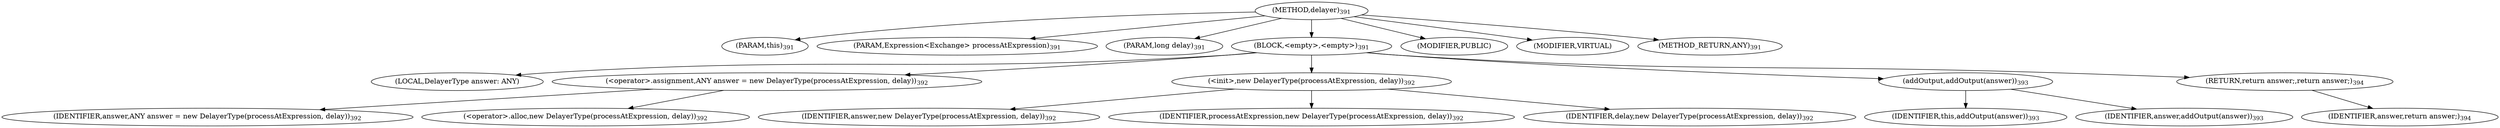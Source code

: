 digraph "delayer" {  
"825" [label = <(METHOD,delayer)<SUB>391</SUB>> ]
"86" [label = <(PARAM,this)<SUB>391</SUB>> ]
"826" [label = <(PARAM,Expression&lt;Exchange&gt; processAtExpression)<SUB>391</SUB>> ]
"827" [label = <(PARAM,long delay)<SUB>391</SUB>> ]
"828" [label = <(BLOCK,&lt;empty&gt;,&lt;empty&gt;)<SUB>391</SUB>> ]
"84" [label = <(LOCAL,DelayerType answer: ANY)> ]
"829" [label = <(&lt;operator&gt;.assignment,ANY answer = new DelayerType(processAtExpression, delay))<SUB>392</SUB>> ]
"830" [label = <(IDENTIFIER,answer,ANY answer = new DelayerType(processAtExpression, delay))<SUB>392</SUB>> ]
"831" [label = <(&lt;operator&gt;.alloc,new DelayerType(processAtExpression, delay))<SUB>392</SUB>> ]
"832" [label = <(&lt;init&gt;,new DelayerType(processAtExpression, delay))<SUB>392</SUB>> ]
"83" [label = <(IDENTIFIER,answer,new DelayerType(processAtExpression, delay))<SUB>392</SUB>> ]
"833" [label = <(IDENTIFIER,processAtExpression,new DelayerType(processAtExpression, delay))<SUB>392</SUB>> ]
"834" [label = <(IDENTIFIER,delay,new DelayerType(processAtExpression, delay))<SUB>392</SUB>> ]
"835" [label = <(addOutput,addOutput(answer))<SUB>393</SUB>> ]
"85" [label = <(IDENTIFIER,this,addOutput(answer))<SUB>393</SUB>> ]
"836" [label = <(IDENTIFIER,answer,addOutput(answer))<SUB>393</SUB>> ]
"837" [label = <(RETURN,return answer;,return answer;)<SUB>394</SUB>> ]
"838" [label = <(IDENTIFIER,answer,return answer;)<SUB>394</SUB>> ]
"839" [label = <(MODIFIER,PUBLIC)> ]
"840" [label = <(MODIFIER,VIRTUAL)> ]
"841" [label = <(METHOD_RETURN,ANY)<SUB>391</SUB>> ]
  "825" -> "86" 
  "825" -> "826" 
  "825" -> "827" 
  "825" -> "828" 
  "825" -> "839" 
  "825" -> "840" 
  "825" -> "841" 
  "828" -> "84" 
  "828" -> "829" 
  "828" -> "832" 
  "828" -> "835" 
  "828" -> "837" 
  "829" -> "830" 
  "829" -> "831" 
  "832" -> "83" 
  "832" -> "833" 
  "832" -> "834" 
  "835" -> "85" 
  "835" -> "836" 
  "837" -> "838" 
}

